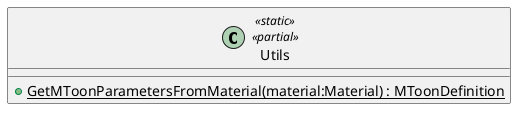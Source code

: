 @startuml
class Utils <<static>> <<partial>> {
    + {static} GetMToonParametersFromMaterial(material:Material) : MToonDefinition
}
@enduml
